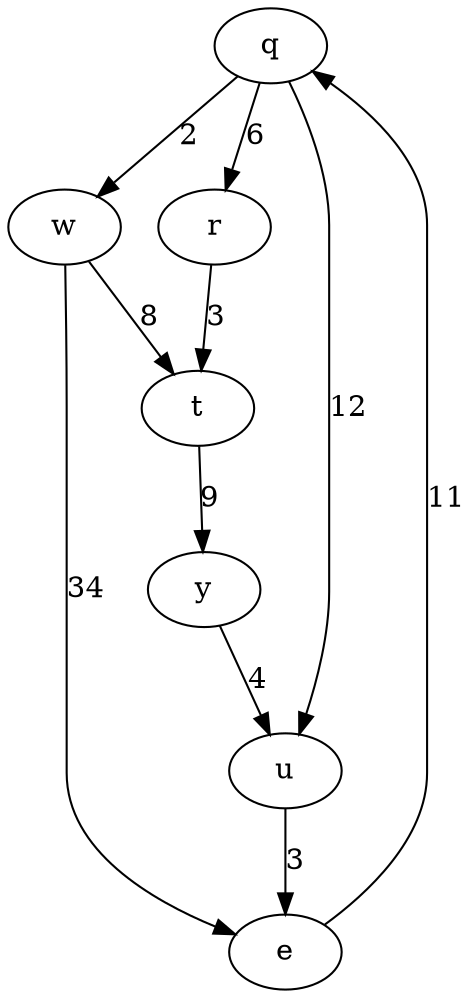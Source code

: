 digraph G {q -> w[label=2];
w -> e[label=34];
q -> r[label=6];
r -> t[label=3];
t -> y[label=9];
y -> u[label=4];
q -> u[label=12];
u -> e[label=3];
e -> q[label=11];
w -> t[label=8];
}